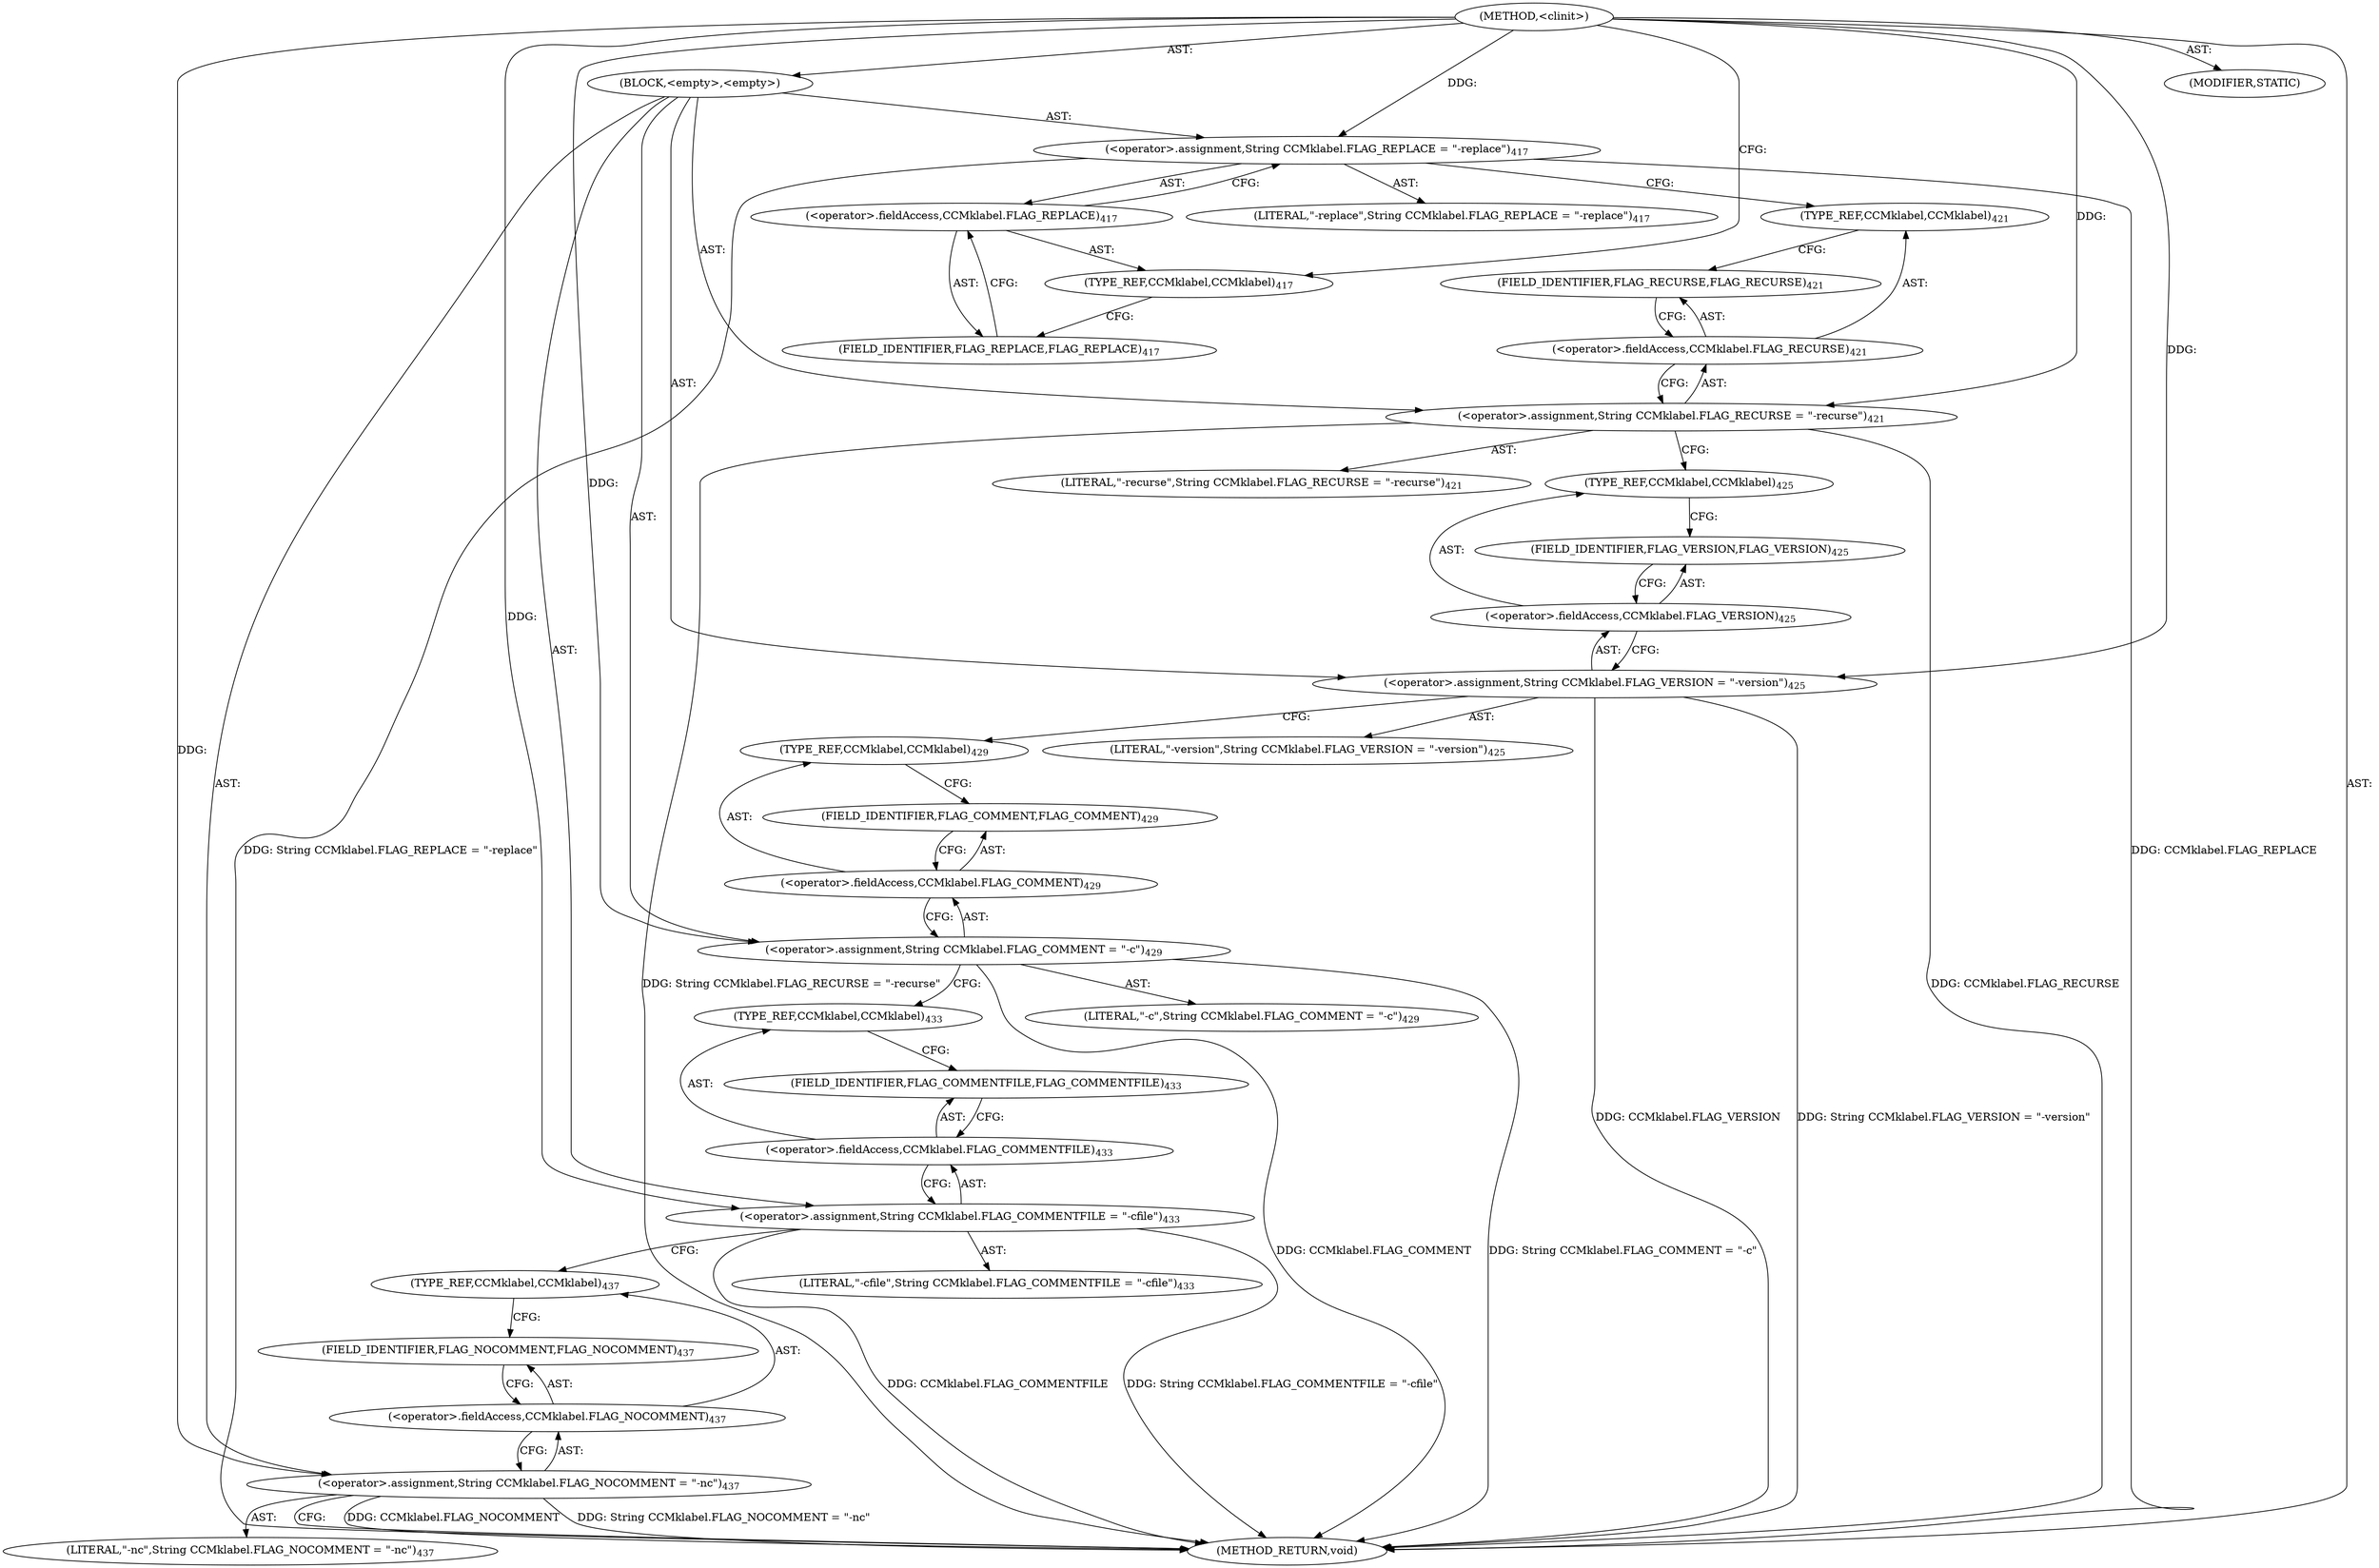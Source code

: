 digraph "&lt;clinit&gt;" {  
"111669149717" [label = <(METHOD,&lt;clinit&gt;)> ]
"25769803815" [label = <(BLOCK,&lt;empty&gt;,&lt;empty&gt;)> ]
"30064771201" [label = <(&lt;operator&gt;.assignment,String CCMklabel.FLAG_REPLACE = &quot;-replace&quot;)<SUB>417</SUB>> ]
"30064771202" [label = <(&lt;operator&gt;.fieldAccess,CCMklabel.FLAG_REPLACE)<SUB>417</SUB>> ]
"180388626438" [label = <(TYPE_REF,CCMklabel,CCMklabel)<SUB>417</SUB>> ]
"55834574875" [label = <(FIELD_IDENTIFIER,FLAG_REPLACE,FLAG_REPLACE)<SUB>417</SUB>> ]
"90194313239" [label = <(LITERAL,&quot;-replace&quot;,String CCMklabel.FLAG_REPLACE = &quot;-replace&quot;)<SUB>417</SUB>> ]
"30064771203" [label = <(&lt;operator&gt;.assignment,String CCMklabel.FLAG_RECURSE = &quot;-recurse&quot;)<SUB>421</SUB>> ]
"30064771204" [label = <(&lt;operator&gt;.fieldAccess,CCMklabel.FLAG_RECURSE)<SUB>421</SUB>> ]
"180388626439" [label = <(TYPE_REF,CCMklabel,CCMklabel)<SUB>421</SUB>> ]
"55834574876" [label = <(FIELD_IDENTIFIER,FLAG_RECURSE,FLAG_RECURSE)<SUB>421</SUB>> ]
"90194313240" [label = <(LITERAL,&quot;-recurse&quot;,String CCMklabel.FLAG_RECURSE = &quot;-recurse&quot;)<SUB>421</SUB>> ]
"30064771205" [label = <(&lt;operator&gt;.assignment,String CCMklabel.FLAG_VERSION = &quot;-version&quot;)<SUB>425</SUB>> ]
"30064771206" [label = <(&lt;operator&gt;.fieldAccess,CCMklabel.FLAG_VERSION)<SUB>425</SUB>> ]
"180388626440" [label = <(TYPE_REF,CCMklabel,CCMklabel)<SUB>425</SUB>> ]
"55834574877" [label = <(FIELD_IDENTIFIER,FLAG_VERSION,FLAG_VERSION)<SUB>425</SUB>> ]
"90194313241" [label = <(LITERAL,&quot;-version&quot;,String CCMklabel.FLAG_VERSION = &quot;-version&quot;)<SUB>425</SUB>> ]
"30064771207" [label = <(&lt;operator&gt;.assignment,String CCMklabel.FLAG_COMMENT = &quot;-c&quot;)<SUB>429</SUB>> ]
"30064771208" [label = <(&lt;operator&gt;.fieldAccess,CCMklabel.FLAG_COMMENT)<SUB>429</SUB>> ]
"180388626441" [label = <(TYPE_REF,CCMklabel,CCMklabel)<SUB>429</SUB>> ]
"55834574878" [label = <(FIELD_IDENTIFIER,FLAG_COMMENT,FLAG_COMMENT)<SUB>429</SUB>> ]
"90194313242" [label = <(LITERAL,&quot;-c&quot;,String CCMklabel.FLAG_COMMENT = &quot;-c&quot;)<SUB>429</SUB>> ]
"30064771209" [label = <(&lt;operator&gt;.assignment,String CCMklabel.FLAG_COMMENTFILE = &quot;-cfile&quot;)<SUB>433</SUB>> ]
"30064771210" [label = <(&lt;operator&gt;.fieldAccess,CCMklabel.FLAG_COMMENTFILE)<SUB>433</SUB>> ]
"180388626442" [label = <(TYPE_REF,CCMklabel,CCMklabel)<SUB>433</SUB>> ]
"55834574879" [label = <(FIELD_IDENTIFIER,FLAG_COMMENTFILE,FLAG_COMMENTFILE)<SUB>433</SUB>> ]
"90194313243" [label = <(LITERAL,&quot;-cfile&quot;,String CCMklabel.FLAG_COMMENTFILE = &quot;-cfile&quot;)<SUB>433</SUB>> ]
"30064771211" [label = <(&lt;operator&gt;.assignment,String CCMklabel.FLAG_NOCOMMENT = &quot;-nc&quot;)<SUB>437</SUB>> ]
"30064771212" [label = <(&lt;operator&gt;.fieldAccess,CCMklabel.FLAG_NOCOMMENT)<SUB>437</SUB>> ]
"180388626443" [label = <(TYPE_REF,CCMklabel,CCMklabel)<SUB>437</SUB>> ]
"55834574880" [label = <(FIELD_IDENTIFIER,FLAG_NOCOMMENT,FLAG_NOCOMMENT)<SUB>437</SUB>> ]
"90194313244" [label = <(LITERAL,&quot;-nc&quot;,String CCMklabel.FLAG_NOCOMMENT = &quot;-nc&quot;)<SUB>437</SUB>> ]
"133143986237" [label = <(MODIFIER,STATIC)> ]
"128849018901" [label = <(METHOD_RETURN,void)> ]
  "111669149717" -> "25769803815"  [ label = "AST: "] 
  "111669149717" -> "133143986237"  [ label = "AST: "] 
  "111669149717" -> "128849018901"  [ label = "AST: "] 
  "25769803815" -> "30064771201"  [ label = "AST: "] 
  "25769803815" -> "30064771203"  [ label = "AST: "] 
  "25769803815" -> "30064771205"  [ label = "AST: "] 
  "25769803815" -> "30064771207"  [ label = "AST: "] 
  "25769803815" -> "30064771209"  [ label = "AST: "] 
  "25769803815" -> "30064771211"  [ label = "AST: "] 
  "30064771201" -> "30064771202"  [ label = "AST: "] 
  "30064771201" -> "90194313239"  [ label = "AST: "] 
  "30064771202" -> "180388626438"  [ label = "AST: "] 
  "30064771202" -> "55834574875"  [ label = "AST: "] 
  "30064771203" -> "30064771204"  [ label = "AST: "] 
  "30064771203" -> "90194313240"  [ label = "AST: "] 
  "30064771204" -> "180388626439"  [ label = "AST: "] 
  "30064771204" -> "55834574876"  [ label = "AST: "] 
  "30064771205" -> "30064771206"  [ label = "AST: "] 
  "30064771205" -> "90194313241"  [ label = "AST: "] 
  "30064771206" -> "180388626440"  [ label = "AST: "] 
  "30064771206" -> "55834574877"  [ label = "AST: "] 
  "30064771207" -> "30064771208"  [ label = "AST: "] 
  "30064771207" -> "90194313242"  [ label = "AST: "] 
  "30064771208" -> "180388626441"  [ label = "AST: "] 
  "30064771208" -> "55834574878"  [ label = "AST: "] 
  "30064771209" -> "30064771210"  [ label = "AST: "] 
  "30064771209" -> "90194313243"  [ label = "AST: "] 
  "30064771210" -> "180388626442"  [ label = "AST: "] 
  "30064771210" -> "55834574879"  [ label = "AST: "] 
  "30064771211" -> "30064771212"  [ label = "AST: "] 
  "30064771211" -> "90194313244"  [ label = "AST: "] 
  "30064771212" -> "180388626443"  [ label = "AST: "] 
  "30064771212" -> "55834574880"  [ label = "AST: "] 
  "30064771201" -> "180388626439"  [ label = "CFG: "] 
  "30064771203" -> "180388626440"  [ label = "CFG: "] 
  "30064771205" -> "180388626441"  [ label = "CFG: "] 
  "30064771207" -> "180388626442"  [ label = "CFG: "] 
  "30064771209" -> "180388626443"  [ label = "CFG: "] 
  "30064771211" -> "128849018901"  [ label = "CFG: "] 
  "30064771202" -> "30064771201"  [ label = "CFG: "] 
  "30064771204" -> "30064771203"  [ label = "CFG: "] 
  "30064771206" -> "30064771205"  [ label = "CFG: "] 
  "30064771208" -> "30064771207"  [ label = "CFG: "] 
  "30064771210" -> "30064771209"  [ label = "CFG: "] 
  "30064771212" -> "30064771211"  [ label = "CFG: "] 
  "180388626438" -> "55834574875"  [ label = "CFG: "] 
  "55834574875" -> "30064771202"  [ label = "CFG: "] 
  "180388626439" -> "55834574876"  [ label = "CFG: "] 
  "55834574876" -> "30064771204"  [ label = "CFG: "] 
  "180388626440" -> "55834574877"  [ label = "CFG: "] 
  "55834574877" -> "30064771206"  [ label = "CFG: "] 
  "180388626441" -> "55834574878"  [ label = "CFG: "] 
  "55834574878" -> "30064771208"  [ label = "CFG: "] 
  "180388626442" -> "55834574879"  [ label = "CFG: "] 
  "55834574879" -> "30064771210"  [ label = "CFG: "] 
  "180388626443" -> "55834574880"  [ label = "CFG: "] 
  "55834574880" -> "30064771212"  [ label = "CFG: "] 
  "111669149717" -> "180388626438"  [ label = "CFG: "] 
  "30064771201" -> "128849018901"  [ label = "DDG: CCMklabel.FLAG_REPLACE"] 
  "30064771201" -> "128849018901"  [ label = "DDG: String CCMklabel.FLAG_REPLACE = &quot;-replace&quot;"] 
  "30064771203" -> "128849018901"  [ label = "DDG: CCMklabel.FLAG_RECURSE"] 
  "30064771203" -> "128849018901"  [ label = "DDG: String CCMklabel.FLAG_RECURSE = &quot;-recurse&quot;"] 
  "30064771205" -> "128849018901"  [ label = "DDG: CCMklabel.FLAG_VERSION"] 
  "30064771205" -> "128849018901"  [ label = "DDG: String CCMklabel.FLAG_VERSION = &quot;-version&quot;"] 
  "30064771207" -> "128849018901"  [ label = "DDG: CCMklabel.FLAG_COMMENT"] 
  "30064771207" -> "128849018901"  [ label = "DDG: String CCMklabel.FLAG_COMMENT = &quot;-c&quot;"] 
  "30064771209" -> "128849018901"  [ label = "DDG: CCMklabel.FLAG_COMMENTFILE"] 
  "30064771209" -> "128849018901"  [ label = "DDG: String CCMklabel.FLAG_COMMENTFILE = &quot;-cfile&quot;"] 
  "30064771211" -> "128849018901"  [ label = "DDG: CCMklabel.FLAG_NOCOMMENT"] 
  "30064771211" -> "128849018901"  [ label = "DDG: String CCMklabel.FLAG_NOCOMMENT = &quot;-nc&quot;"] 
  "111669149717" -> "30064771201"  [ label = "DDG: "] 
  "111669149717" -> "30064771203"  [ label = "DDG: "] 
  "111669149717" -> "30064771205"  [ label = "DDG: "] 
  "111669149717" -> "30064771207"  [ label = "DDG: "] 
  "111669149717" -> "30064771209"  [ label = "DDG: "] 
  "111669149717" -> "30064771211"  [ label = "DDG: "] 
}
